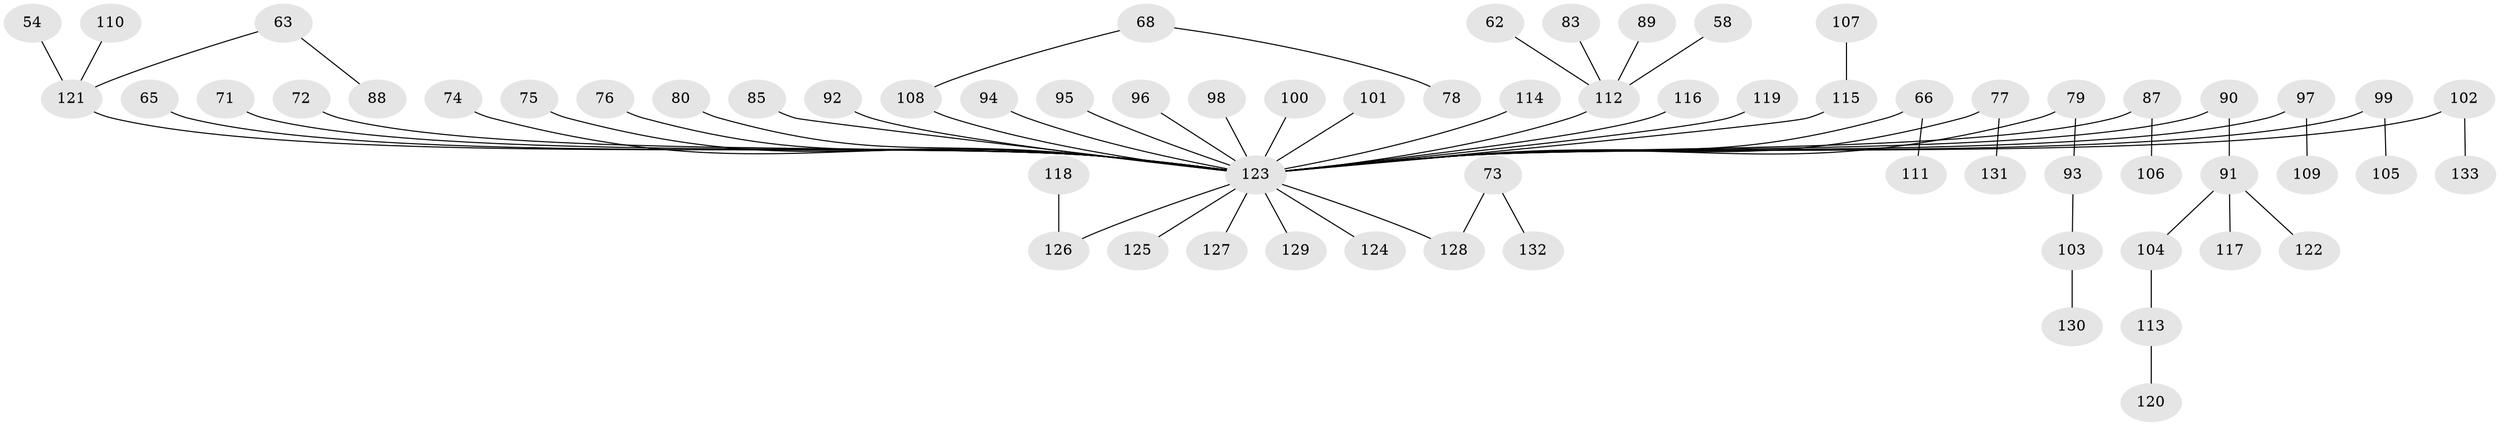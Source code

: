 // original degree distribution, {3: 0.12781954887218044, 5: 0.03007518796992481, 6: 0.022556390977443608, 2: 0.2706766917293233, 4: 0.07518796992481203, 1: 0.47368421052631576}
// Generated by graph-tools (version 1.1) at 2025/52/03/09/25 04:52:22]
// undirected, 66 vertices, 65 edges
graph export_dot {
graph [start="1"]
  node [color=gray90,style=filled];
  54;
  58;
  62;
  63;
  65;
  66 [super="+39"];
  68;
  71;
  72;
  73;
  74;
  75;
  76;
  77;
  78;
  79;
  80;
  83;
  85;
  87;
  88;
  89;
  90;
  91;
  92;
  93;
  94;
  95;
  96;
  97;
  98;
  99;
  100;
  101;
  102;
  103;
  104;
  105;
  106;
  107;
  108 [super="+60"];
  109;
  110;
  111;
  112 [super="+44+34+31+45+64"];
  113;
  114;
  115 [super="+47"];
  116;
  117;
  118;
  119;
  120;
  121 [super="+43+53"];
  122;
  123 [super="+56+82+67+59+86+84"];
  124;
  125;
  126 [super="+22"];
  127;
  128 [super="+70"];
  129;
  130;
  131;
  132;
  133;
  54 -- 121;
  58 -- 112;
  62 -- 112;
  63 -- 88;
  63 -- 121;
  65 -- 123;
  66 -- 111;
  66 -- 123;
  68 -- 78;
  68 -- 108;
  71 -- 123;
  72 -- 123;
  73 -- 132;
  73 -- 128;
  74 -- 123;
  75 -- 123;
  76 -- 123;
  77 -- 131;
  77 -- 123;
  79 -- 93;
  79 -- 123;
  80 -- 123;
  83 -- 112;
  85 -- 123;
  87 -- 106;
  87 -- 123;
  89 -- 112;
  90 -- 91;
  90 -- 123;
  91 -- 104;
  91 -- 117;
  91 -- 122;
  92 -- 123;
  93 -- 103;
  94 -- 123;
  95 -- 123;
  96 -- 123;
  97 -- 109;
  97 -- 123;
  98 -- 123;
  99 -- 105;
  99 -- 123;
  100 -- 123;
  101 -- 123;
  102 -- 133;
  102 -- 123;
  103 -- 130;
  104 -- 113;
  107 -- 115;
  108 -- 123;
  110 -- 121;
  112 -- 123;
  113 -- 120;
  114 -- 123;
  115 -- 123;
  116 -- 123;
  118 -- 126;
  119 -- 123;
  121 -- 123;
  123 -- 128;
  123 -- 129;
  123 -- 124;
  123 -- 125;
  123 -- 126;
  123 -- 127;
}

